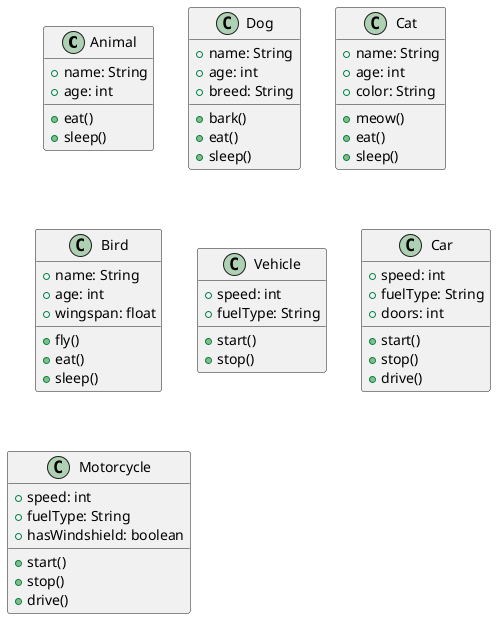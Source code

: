 @startuml
' Example PlantUML diagram for testing

class Animal {
  +name: String
  +age: int
  +eat()
  +sleep()
}

class Dog {
  +name: String
  +age: int
  +breed: String
  +bark()
  +eat()
  +sleep()
}

class Cat {
  +name: String
  +age: int
  +color: String
  +meow()
  +eat()
  +sleep()
}

class Bird {
  +name: String
  +age: int
  +wingspan: float
  +fly()
  +eat()
  +sleep()
}

class Vehicle {
  +speed: int
  +fuelType: String
  +start()
  +stop()
}

class Car {
  +speed: int
  +fuelType: String
  +doors: int
  +start()
  +stop()
  +drive()
}

class Motorcycle {
  +speed: int
  +fuelType: String
  +hasWindshield: boolean
  +start()
  +stop()
  +drive()
}

@enduml
